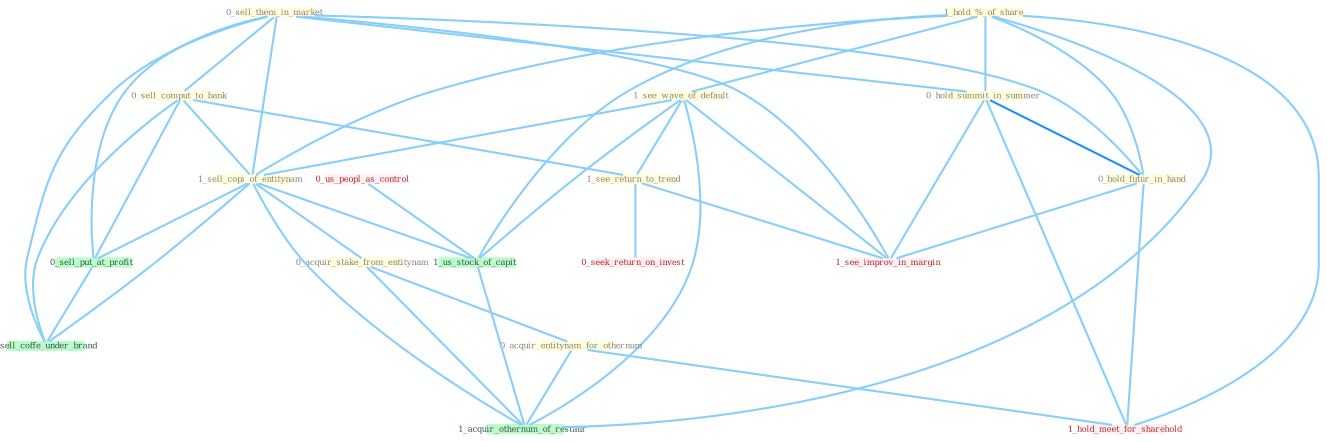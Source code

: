 Graph G{ 
    node
    [shape=polygon,style=filled,width=.5,height=.06,color="#BDFCC9",fixedsize=true,fontsize=4,
    fontcolor="#2f4f4f"];
    {node
    [color="#ffffe0", fontcolor="#8b7d6b"] "0_sell_them_in_market " "1_hold_%_of_share " "1_see_wave_of_default " "0_hold_summit_in_summer " "0_hold_futur_in_hand " "0_sell_comput_to_bank " "1_sell_copi_of_entitynam " "1_see_return_to_trend " "0_acquir_stake_from_entitynam " "0_acquir_entitynam_for_othernum "}
{node [color="#fff0f5", fontcolor="#b22222"] "0_us_peopl_as_control " "0_seek_return_on_invest " "1_see_improv_in_margin " "1_hold_meet_for_sharehold "}
edge [color="#B0E2FF"];

	"0_sell_them_in_market " -- "0_hold_summit_in_summer " [w="1", color="#87cefa" ];
	"0_sell_them_in_market " -- "0_hold_futur_in_hand " [w="1", color="#87cefa" ];
	"0_sell_them_in_market " -- "0_sell_comput_to_bank " [w="1", color="#87cefa" ];
	"0_sell_them_in_market " -- "1_sell_copi_of_entitynam " [w="1", color="#87cefa" ];
	"0_sell_them_in_market " -- "0_sell_put_at_profit " [w="1", color="#87cefa" ];
	"0_sell_them_in_market " -- "1_see_improv_in_margin " [w="1", color="#87cefa" ];
	"0_sell_them_in_market " -- "0_sell_coffe_under_brand " [w="1", color="#87cefa" ];
	"1_hold_%_of_share " -- "1_see_wave_of_default " [w="1", color="#87cefa" ];
	"1_hold_%_of_share " -- "0_hold_summit_in_summer " [w="1", color="#87cefa" ];
	"1_hold_%_of_share " -- "0_hold_futur_in_hand " [w="1", color="#87cefa" ];
	"1_hold_%_of_share " -- "1_sell_copi_of_entitynam " [w="1", color="#87cefa" ];
	"1_hold_%_of_share " -- "1_us_stock_of_capit " [w="1", color="#87cefa" ];
	"1_hold_%_of_share " -- "1_hold_meet_for_sharehold " [w="1", color="#87cefa" ];
	"1_hold_%_of_share " -- "1_acquir_othernum_of_restaur " [w="1", color="#87cefa" ];
	"1_see_wave_of_default " -- "1_sell_copi_of_entitynam " [w="1", color="#87cefa" ];
	"1_see_wave_of_default " -- "1_see_return_to_trend " [w="1", color="#87cefa" ];
	"1_see_wave_of_default " -- "1_us_stock_of_capit " [w="1", color="#87cefa" ];
	"1_see_wave_of_default " -- "1_see_improv_in_margin " [w="1", color="#87cefa" ];
	"1_see_wave_of_default " -- "1_acquir_othernum_of_restaur " [w="1", color="#87cefa" ];
	"0_hold_summit_in_summer " -- "0_hold_futur_in_hand " [w="2", color="#1e90ff" , len=0.8];
	"0_hold_summit_in_summer " -- "1_see_improv_in_margin " [w="1", color="#87cefa" ];
	"0_hold_summit_in_summer " -- "1_hold_meet_for_sharehold " [w="1", color="#87cefa" ];
	"0_hold_futur_in_hand " -- "1_see_improv_in_margin " [w="1", color="#87cefa" ];
	"0_hold_futur_in_hand " -- "1_hold_meet_for_sharehold " [w="1", color="#87cefa" ];
	"0_sell_comput_to_bank " -- "1_sell_copi_of_entitynam " [w="1", color="#87cefa" ];
	"0_sell_comput_to_bank " -- "1_see_return_to_trend " [w="1", color="#87cefa" ];
	"0_sell_comput_to_bank " -- "0_sell_put_at_profit " [w="1", color="#87cefa" ];
	"0_sell_comput_to_bank " -- "0_sell_coffe_under_brand " [w="1", color="#87cefa" ];
	"1_sell_copi_of_entitynam " -- "0_acquir_stake_from_entitynam " [w="1", color="#87cefa" ];
	"1_sell_copi_of_entitynam " -- "0_sell_put_at_profit " [w="1", color="#87cefa" ];
	"1_sell_copi_of_entitynam " -- "1_us_stock_of_capit " [w="1", color="#87cefa" ];
	"1_sell_copi_of_entitynam " -- "0_sell_coffe_under_brand " [w="1", color="#87cefa" ];
	"1_sell_copi_of_entitynam " -- "1_acquir_othernum_of_restaur " [w="1", color="#87cefa" ];
	"1_see_return_to_trend " -- "0_seek_return_on_invest " [w="1", color="#87cefa" ];
	"1_see_return_to_trend " -- "1_see_improv_in_margin " [w="1", color="#87cefa" ];
	"0_acquir_stake_from_entitynam " -- "0_acquir_entitynam_for_othernum " [w="1", color="#87cefa" ];
	"0_acquir_stake_from_entitynam " -- "1_acquir_othernum_of_restaur " [w="1", color="#87cefa" ];
	"0_acquir_entitynam_for_othernum " -- "1_hold_meet_for_sharehold " [w="1", color="#87cefa" ];
	"0_acquir_entitynam_for_othernum " -- "1_acquir_othernum_of_restaur " [w="1", color="#87cefa" ];
	"0_us_peopl_as_control " -- "1_us_stock_of_capit " [w="1", color="#87cefa" ];
	"0_sell_put_at_profit " -- "0_sell_coffe_under_brand " [w="1", color="#87cefa" ];
	"1_us_stock_of_capit " -- "1_acquir_othernum_of_restaur " [w="1", color="#87cefa" ];
}
